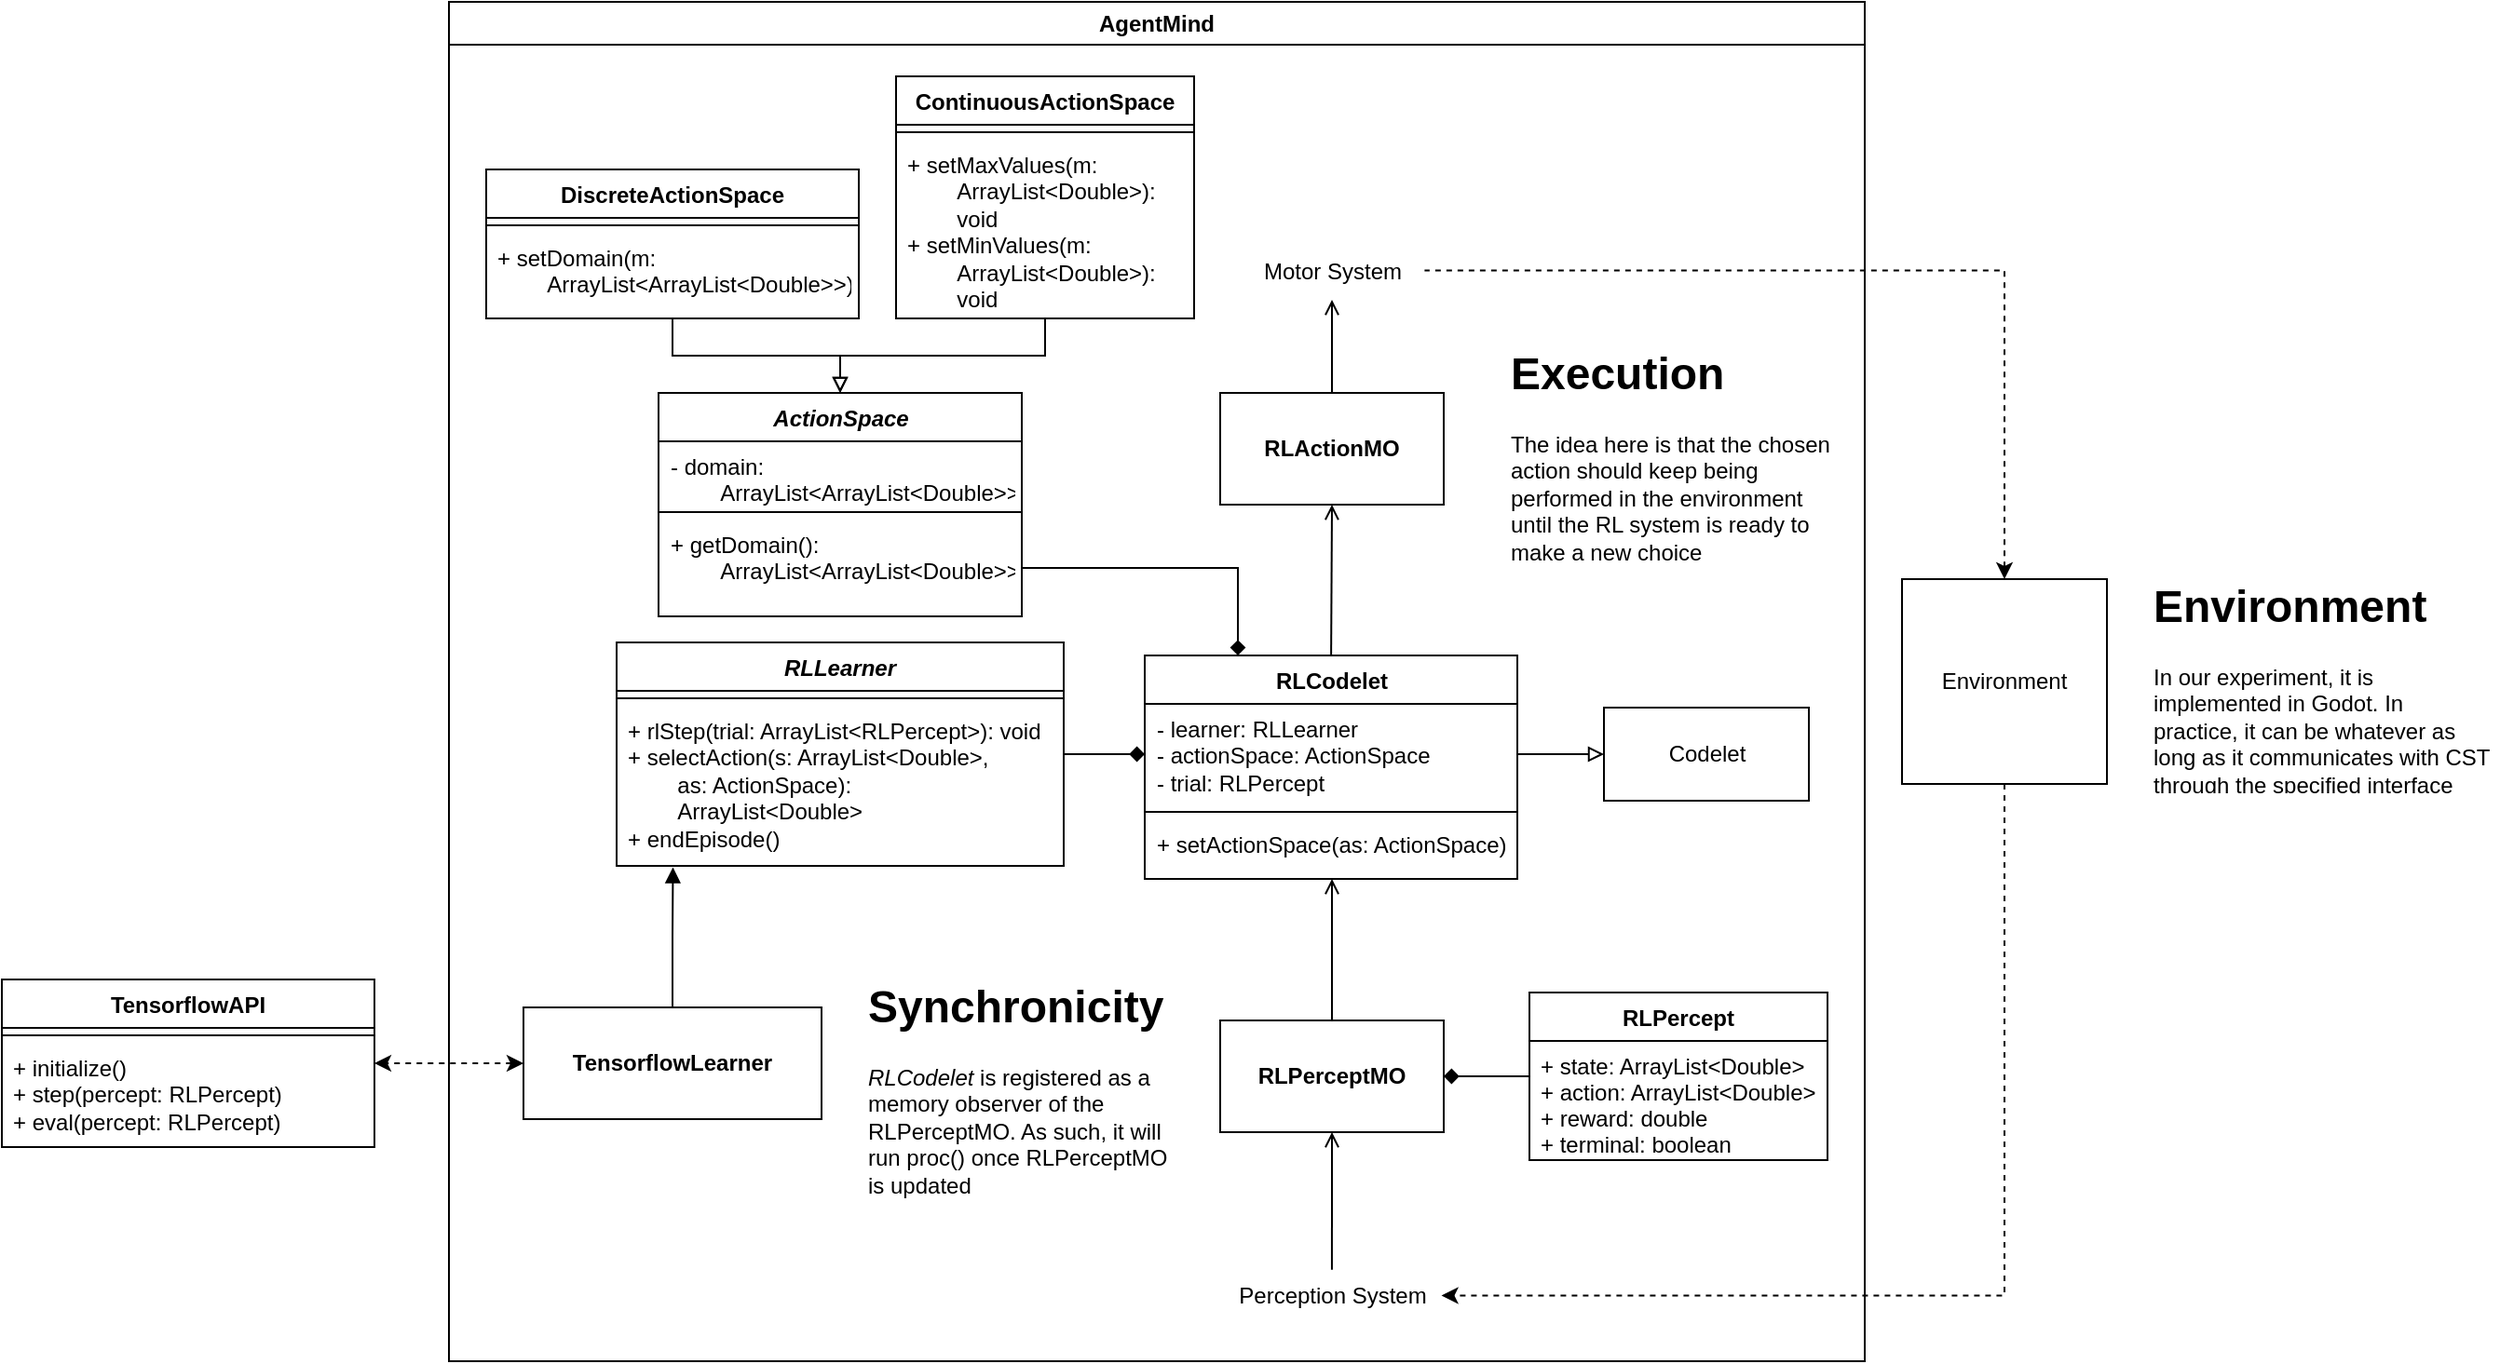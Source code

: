 <mxfile version="22.0.3" type="device" pages="2">
  <diagram name="Página-1" id="L981XZq5zodmihKbrToB">
    <mxGraphModel dx="1863" dy="1783" grid="1" gridSize="10" guides="1" tooltips="1" connect="1" arrows="1" fold="1" page="1" pageScale="1" pageWidth="827" pageHeight="1169" math="0" shadow="0">
      <root>
        <mxCell id="0" />
        <mxCell id="1" parent="0" />
        <mxCell id="3fKyfZN-HIGO_9_7wgWq-18" style="edgeStyle=orthogonalEdgeStyle;rounded=0;orthogonalLoop=1;jettySize=auto;html=1;endArrow=open;endFill=0;exitX=0.5;exitY=0;exitDx=0;exitDy=0;" parent="1" source="ftiPFikEIieNRPhFFyMl-2" target="ySceeVKdL_UXed-vuoVS-14" edge="1">
          <mxGeometry relative="1" as="geometry">
            <mxPoint x="453.5" y="296" as="targetPoint" />
            <mxPoint x="454" y="440" as="sourcePoint" />
            <Array as="points">
              <mxPoint x="454" y="360" />
              <mxPoint x="454" y="360" />
            </Array>
          </mxGeometry>
        </mxCell>
        <mxCell id="-NE6A836NCrnR8vJoupu-13" style="edgeStyle=orthogonalEdgeStyle;rounded=0;orthogonalLoop=1;jettySize=auto;html=1;endArrow=none;endFill=0;startArrow=open;startFill=0;entryX=0.504;entryY=0.03;entryDx=0;entryDy=0;entryPerimeter=0;exitX=0.5;exitY=1;exitDx=0;exitDy=0;" parent="1" source="ftiPFikEIieNRPhFFyMl-2" target="-NE6A836NCrnR8vJoupu-24" edge="1">
          <mxGeometry relative="1" as="geometry">
            <mxPoint x="454" y="590" as="targetPoint" />
            <mxPoint x="453.98" y="534" as="sourcePoint" />
          </mxGeometry>
        </mxCell>
        <mxCell id="3fKyfZN-HIGO_9_7wgWq-25" style="edgeStyle=orthogonalEdgeStyle;rounded=0;orthogonalLoop=1;jettySize=auto;html=1;exitX=0.5;exitY=0;exitDx=0;exitDy=0;entryX=0.5;entryY=1;entryDx=0;entryDy=0;endArrow=open;endFill=0;" parent="1" target="ftiPFikEIieNRPhFFyMl-8" edge="1">
          <mxGeometry relative="1" as="geometry">
            <mxPoint x="453.68" y="190" as="targetPoint" />
            <mxPoint x="453.5" y="270" as="sourcePoint" />
          </mxGeometry>
        </mxCell>
        <mxCell id="-NE6A836NCrnR8vJoupu-12" style="edgeStyle=orthogonalEdgeStyle;rounded=0;orthogonalLoop=1;jettySize=auto;html=1;endArrow=open;endFill=0;exitX=0.5;exitY=0;exitDx=0;exitDy=0;" parent="1" source="ftiPFikEIieNRPhFFyMl-8" target="-NE6A836NCrnR8vJoupu-23" edge="1">
          <mxGeometry relative="1" as="geometry">
            <mxPoint x="454" y="80" as="targetPoint" />
            <mxPoint x="454" y="110" as="sourcePoint" />
          </mxGeometry>
        </mxCell>
        <mxCell id="3fKyfZN-HIGO_9_7wgWq-32" style="edgeStyle=orthogonalEdgeStyle;rounded=0;orthogonalLoop=1;jettySize=auto;html=1;entryX=1;entryY=0.5;entryDx=0;entryDy=0;endArrow=diamond;endFill=1;" parent="1" source="3fKyfZN-HIGO_9_7wgWq-27" target="ftiPFikEIieNRPhFFyMl-2" edge="1">
          <mxGeometry relative="1" as="geometry">
            <mxPoint x="534" y="479" as="targetPoint" />
          </mxGeometry>
        </mxCell>
        <mxCell id="3fKyfZN-HIGO_9_7wgWq-27" value="RLPercept" style="swimlane;fontStyle=1;childLayout=stackLayout;horizontal=1;startSize=26;fillColor=none;horizontalStack=0;resizeParent=1;resizeParentMax=0;resizeLast=0;collapsible=1;marginBottom=0;" parent="1" vertex="1">
          <mxGeometry x="560" y="442" width="160" height="90" as="geometry" />
        </mxCell>
        <mxCell id="3fKyfZN-HIGO_9_7wgWq-28" value="+ state: ArrayList&lt;Double&gt;&#xa;+ action: ArrayList&lt;Double&gt;&#xa;+ reward: double&#xa;+ terminal: boolean&#xa;" style="text;strokeColor=none;fillColor=none;align=left;verticalAlign=top;spacingLeft=4;spacingRight=4;overflow=hidden;rotatable=0;points=[[0,0.5],[1,0.5]];portConstraint=eastwest;" parent="3fKyfZN-HIGO_9_7wgWq-27" vertex="1">
          <mxGeometry y="26" width="160" height="64" as="geometry" />
        </mxCell>
        <mxCell id="3fKyfZN-HIGO_9_7wgWq-37" value="&lt;div&gt;Codelet&lt;/div&gt;" style="html=1;" parent="1" vertex="1">
          <mxGeometry x="600" y="289" width="110" height="50" as="geometry" />
        </mxCell>
        <mxCell id="-NE6A836NCrnR8vJoupu-1" style="edgeStyle=orthogonalEdgeStyle;rounded=0;orthogonalLoop=1;jettySize=auto;html=1;entryX=0;entryY=0.5;entryDx=0;entryDy=0;endArrow=block;endFill=0;" parent="1" source="ySceeVKdL_UXed-vuoVS-12" target="3fKyfZN-HIGO_9_7wgWq-37" edge="1">
          <mxGeometry relative="1" as="geometry">
            <mxPoint x="541.5" y="323" as="sourcePoint" />
          </mxGeometry>
        </mxCell>
        <mxCell id="-NE6A836NCrnR8vJoupu-23" value="Motor System" style="text;html=1;align=center;verticalAlign=middle;resizable=0;points=[];autosize=1;strokeColor=none;fillColor=none;" parent="1" vertex="1">
          <mxGeometry x="404" y="40" width="100" height="30" as="geometry" />
        </mxCell>
        <mxCell id="-NE6A836NCrnR8vJoupu-24" value="&lt;div&gt;Perception System&lt;/div&gt;" style="text;html=1;align=center;verticalAlign=middle;resizable=0;points=[];autosize=1;strokeColor=none;fillColor=none;" parent="1" vertex="1">
          <mxGeometry x="393.5" y="590" width="120" height="30" as="geometry" />
        </mxCell>
        <mxCell id="ftiPFikEIieNRPhFFyMl-2" value="&lt;b&gt;RLPerceptMO&lt;/b&gt;" style="rounded=0;whiteSpace=wrap;html=1;" parent="1" vertex="1">
          <mxGeometry x="394" y="457" width="120" height="60" as="geometry" />
        </mxCell>
        <mxCell id="ftiPFikEIieNRPhFFyMl-8" value="&lt;b&gt;RLActionMO&lt;/b&gt;" style="rounded=0;whiteSpace=wrap;html=1;" parent="1" vertex="1">
          <mxGeometry x="394" y="120" width="120" height="60" as="geometry" />
        </mxCell>
        <mxCell id="ySceeVKdL_UXed-vuoVS-10" style="edgeStyle=orthogonalEdgeStyle;rounded=0;orthogonalLoop=1;jettySize=auto;html=1;endArrow=diamond;endFill=1;" parent="1" source="ySceeVKdL_UXed-vuoVS-6" target="ySceeVKdL_UXed-vuoVS-12" edge="1">
          <mxGeometry relative="1" as="geometry">
            <mxPoint x="365.5" y="323" as="targetPoint" />
          </mxGeometry>
        </mxCell>
        <mxCell id="ySceeVKdL_UXed-vuoVS-6" value="&lt;i&gt;RLLearner&lt;/i&gt;" style="swimlane;fontStyle=1;align=center;verticalAlign=top;childLayout=stackLayout;horizontal=1;startSize=26;horizontalStack=0;resizeParent=1;resizeParentMax=0;resizeLast=0;collapsible=1;marginBottom=0;whiteSpace=wrap;html=1;" parent="1" vertex="1">
          <mxGeometry x="70" y="254" width="240" height="120" as="geometry" />
        </mxCell>
        <mxCell id="ySceeVKdL_UXed-vuoVS-8" value="" style="line;strokeWidth=1;fillColor=none;align=left;verticalAlign=middle;spacingTop=-1;spacingLeft=3;spacingRight=3;rotatable=0;labelPosition=right;points=[];portConstraint=eastwest;strokeColor=inherit;" parent="ySceeVKdL_UXed-vuoVS-6" vertex="1">
          <mxGeometry y="26" width="240" height="8" as="geometry" />
        </mxCell>
        <mxCell id="ySceeVKdL_UXed-vuoVS-9" value="+ rlStep(trial: ArrayList&amp;lt;RLPercept&amp;gt;): void&lt;br&gt;+ selectAction(s: ArrayList&amp;lt;Double&amp;gt;, &lt;br&gt;&lt;span style=&quot;white-space: pre;&quot;&gt;&#x9;&lt;/span&gt;as: ActionSpace): &lt;span style=&quot;white-space: pre;&quot;&gt;&#x9;&lt;/span&gt;ArrayList&amp;lt;Double&amp;gt;&lt;br&gt;+ endEpisode()" style="text;strokeColor=none;fillColor=none;align=left;verticalAlign=top;spacingLeft=4;spacingRight=4;overflow=hidden;rotatable=0;points=[[0,0.5],[1,0.5]];portConstraint=eastwest;whiteSpace=wrap;html=1;" parent="ySceeVKdL_UXed-vuoVS-6" vertex="1">
          <mxGeometry y="34" width="240" height="86" as="geometry" />
        </mxCell>
        <mxCell id="ySceeVKdL_UXed-vuoVS-11" value="RLCodelet" style="swimlane;fontStyle=1;align=center;verticalAlign=top;childLayout=stackLayout;horizontal=1;startSize=26;horizontalStack=0;resizeParent=1;resizeParentMax=0;resizeLast=0;collapsible=1;marginBottom=0;whiteSpace=wrap;html=1;" parent="1" vertex="1">
          <mxGeometry x="353.5" y="261" width="200" height="120" as="geometry" />
        </mxCell>
        <mxCell id="ySceeVKdL_UXed-vuoVS-12" value="- learner: RLLearner&lt;br&gt;- actionSpace: ActionSpace&lt;br&gt;- trial: RLPercept" style="text;strokeColor=none;fillColor=none;align=left;verticalAlign=top;spacingLeft=4;spacingRight=4;overflow=hidden;rotatable=0;points=[[0,0.5],[1,0.5]];portConstraint=eastwest;whiteSpace=wrap;html=1;" parent="ySceeVKdL_UXed-vuoVS-11" vertex="1">
          <mxGeometry y="26" width="200" height="54" as="geometry" />
        </mxCell>
        <mxCell id="ySceeVKdL_UXed-vuoVS-13" value="" style="line;strokeWidth=1;fillColor=none;align=left;verticalAlign=middle;spacingTop=-1;spacingLeft=3;spacingRight=3;rotatable=0;labelPosition=right;points=[];portConstraint=eastwest;strokeColor=inherit;" parent="ySceeVKdL_UXed-vuoVS-11" vertex="1">
          <mxGeometry y="80" width="200" height="8" as="geometry" />
        </mxCell>
        <mxCell id="ySceeVKdL_UXed-vuoVS-14" value="+ setActionSpace(as: ActionSpace)" style="text;strokeColor=none;fillColor=none;align=left;verticalAlign=top;spacingLeft=4;spacingRight=4;overflow=hidden;rotatable=0;points=[[0,0.5],[1,0.5]];portConstraint=eastwest;whiteSpace=wrap;html=1;" parent="ySceeVKdL_UXed-vuoVS-11" vertex="1">
          <mxGeometry y="88" width="200" height="32" as="geometry" />
        </mxCell>
        <mxCell id="ySceeVKdL_UXed-vuoVS-17" value="&lt;i&gt;ActionSpace&lt;br&gt;&lt;/i&gt;" style="swimlane;fontStyle=1;align=center;verticalAlign=top;childLayout=stackLayout;horizontal=1;startSize=26;horizontalStack=0;resizeParent=1;resizeParentMax=0;resizeLast=0;collapsible=1;marginBottom=0;whiteSpace=wrap;html=1;" parent="1" vertex="1">
          <mxGeometry x="92.5" y="120" width="195" height="120" as="geometry" />
        </mxCell>
        <mxCell id="ySceeVKdL_UXed-vuoVS-18" value="- domain: &lt;span style=&quot;white-space: pre;&quot;&gt;&#x9;&lt;/span&gt;ArrayList&amp;lt;ArrayList&amp;lt;Double&amp;gt;&amp;gt;&lt;br&gt;- size: int" style="text;strokeColor=none;fillColor=none;align=left;verticalAlign=top;spacingLeft=4;spacingRight=4;overflow=hidden;rotatable=0;points=[[0,0.5],[1,0.5]];portConstraint=eastwest;whiteSpace=wrap;html=1;" parent="ySceeVKdL_UXed-vuoVS-17" vertex="1">
          <mxGeometry y="26" width="195" height="34" as="geometry" />
        </mxCell>
        <mxCell id="ySceeVKdL_UXed-vuoVS-19" value="" style="line;strokeWidth=1;fillColor=none;align=left;verticalAlign=middle;spacingTop=-1;spacingLeft=3;spacingRight=3;rotatable=0;labelPosition=right;points=[];portConstraint=eastwest;strokeColor=inherit;" parent="ySceeVKdL_UXed-vuoVS-17" vertex="1">
          <mxGeometry y="60" width="195" height="8" as="geometry" />
        </mxCell>
        <mxCell id="ySceeVKdL_UXed-vuoVS-20" value="+ getDomain(): &lt;span style=&quot;white-space: pre;&quot;&gt;&#x9;&lt;/span&gt;ArrayList&amp;lt;ArrayList&amp;lt;Double&amp;gt;&amp;gt;" style="text;strokeColor=none;fillColor=none;align=left;verticalAlign=top;spacingLeft=4;spacingRight=4;overflow=hidden;rotatable=0;points=[[0,0.5],[1,0.5]];portConstraint=eastwest;whiteSpace=wrap;html=1;" parent="ySceeVKdL_UXed-vuoVS-17" vertex="1">
          <mxGeometry y="68" width="195" height="52" as="geometry" />
        </mxCell>
        <mxCell id="ySceeVKdL_UXed-vuoVS-29" style="edgeStyle=orthogonalEdgeStyle;rounded=0;orthogonalLoop=1;jettySize=auto;html=1;endArrow=block;endFill=0;" parent="1" source="ySceeVKdL_UXed-vuoVS-21" target="ySceeVKdL_UXed-vuoVS-17" edge="1">
          <mxGeometry relative="1" as="geometry" />
        </mxCell>
        <mxCell id="ySceeVKdL_UXed-vuoVS-21" value="ContinuousActionSpace" style="swimlane;fontStyle=1;align=center;verticalAlign=top;childLayout=stackLayout;horizontal=1;startSize=26;horizontalStack=0;resizeParent=1;resizeParentMax=0;resizeLast=0;collapsible=1;marginBottom=0;whiteSpace=wrap;html=1;" parent="1" vertex="1">
          <mxGeometry x="220" y="-50" width="160" height="130" as="geometry" />
        </mxCell>
        <mxCell id="ySceeVKdL_UXed-vuoVS-23" value="" style="line;strokeWidth=1;fillColor=none;align=left;verticalAlign=middle;spacingTop=-1;spacingLeft=3;spacingRight=3;rotatable=0;labelPosition=right;points=[];portConstraint=eastwest;strokeColor=inherit;" parent="ySceeVKdL_UXed-vuoVS-21" vertex="1">
          <mxGeometry y="26" width="160" height="8" as="geometry" />
        </mxCell>
        <mxCell id="ySceeVKdL_UXed-vuoVS-24" value="+ setMaxValues(m: &lt;span style=&quot;white-space: pre;&quot;&gt;&#x9;&lt;/span&gt;ArrayList&amp;lt;Double&amp;gt;):&lt;br&gt;&lt;span style=&quot;white-space: pre;&quot;&gt;&#x9;&lt;/span&gt;void&lt;br&gt;+ setMinValues(m:&lt;br&gt;&lt;span style=&quot;white-space: pre;&quot;&gt;&#x9;&lt;/span&gt;ArrayList&amp;lt;Double&amp;gt;):&lt;br&gt;&lt;span style=&quot;white-space: pre;&quot;&gt;&#x9;&lt;/span&gt;void" style="text;strokeColor=none;fillColor=none;align=left;verticalAlign=top;spacingLeft=4;spacingRight=4;overflow=hidden;rotatable=0;points=[[0,0.5],[1,0.5]];portConstraint=eastwest;whiteSpace=wrap;html=1;" parent="ySceeVKdL_UXed-vuoVS-21" vertex="1">
          <mxGeometry y="34" width="160" height="96" as="geometry" />
        </mxCell>
        <mxCell id="ySceeVKdL_UXed-vuoVS-28" style="edgeStyle=orthogonalEdgeStyle;rounded=0;orthogonalLoop=1;jettySize=auto;html=1;entryX=0.5;entryY=0;entryDx=0;entryDy=0;endArrow=block;endFill=0;" parent="1" source="ySceeVKdL_UXed-vuoVS-25" target="ySceeVKdL_UXed-vuoVS-17" edge="1">
          <mxGeometry relative="1" as="geometry" />
        </mxCell>
        <mxCell id="ySceeVKdL_UXed-vuoVS-25" value="DiscreteActionSpace" style="swimlane;fontStyle=1;align=center;verticalAlign=top;childLayout=stackLayout;horizontal=1;startSize=26;horizontalStack=0;resizeParent=1;resizeParentMax=0;resizeLast=0;collapsible=1;marginBottom=0;whiteSpace=wrap;html=1;" parent="1" vertex="1">
          <mxGeometry width="200" height="80" as="geometry" />
        </mxCell>
        <mxCell id="ySceeVKdL_UXed-vuoVS-26" value="" style="line;strokeWidth=1;fillColor=none;align=left;verticalAlign=middle;spacingTop=-1;spacingLeft=3;spacingRight=3;rotatable=0;labelPosition=right;points=[];portConstraint=eastwest;strokeColor=inherit;" parent="ySceeVKdL_UXed-vuoVS-25" vertex="1">
          <mxGeometry y="26" width="200" height="8" as="geometry" />
        </mxCell>
        <mxCell id="ySceeVKdL_UXed-vuoVS-27" value="+ setDomain(m: &lt;span style=&quot;white-space: pre;&quot;&gt;&#x9;&lt;/span&gt;ArrayList&amp;lt;ArrayList&amp;lt;Double&amp;gt;&amp;gt;)" style="text;strokeColor=none;fillColor=none;align=left;verticalAlign=top;spacingLeft=4;spacingRight=4;overflow=hidden;rotatable=0;points=[[0,0.5],[1,0.5]];portConstraint=eastwest;whiteSpace=wrap;html=1;" parent="ySceeVKdL_UXed-vuoVS-25" vertex="1">
          <mxGeometry y="34" width="200" height="46" as="geometry" />
        </mxCell>
        <mxCell id="ySceeVKdL_UXed-vuoVS-30" style="edgeStyle=orthogonalEdgeStyle;rounded=0;orthogonalLoop=1;jettySize=auto;html=1;entryX=0.25;entryY=0;entryDx=0;entryDy=0;endArrow=diamond;endFill=1;" parent="1" source="ySceeVKdL_UXed-vuoVS-20" target="ySceeVKdL_UXed-vuoVS-11" edge="1">
          <mxGeometry relative="1" as="geometry" />
        </mxCell>
        <mxCell id="29HbRJZK24xHVCOGVFIw-1" value="AgentMind" style="swimlane;whiteSpace=wrap;html=1;" parent="1" vertex="1">
          <mxGeometry x="-20" y="-90" width="760" height="730" as="geometry" />
        </mxCell>
        <mxCell id="oXIEZwQkRcJTD2ducp0V-1" value="&lt;h1&gt;Synchronicity&lt;/h1&gt;&lt;div&gt;&lt;i&gt;RLCodelet &lt;/i&gt;is registered as a memory observer of the RLPerceptMO. As such, it will run proc() once RLPerceptMO is updated&lt;/div&gt;" style="text;html=1;strokeColor=none;fillColor=none;spacing=5;spacingTop=-20;whiteSpace=wrap;overflow=hidden;rounded=0;" parent="29HbRJZK24xHVCOGVFIw-1" vertex="1">
          <mxGeometry x="220" y="520" width="170" height="140" as="geometry" />
        </mxCell>
        <mxCell id="oXIEZwQkRcJTD2ducp0V-2" value="&lt;h1&gt;Execution&lt;br&gt;&lt;/h1&gt;&lt;p&gt;The idea here is that the chosen action should keep being performed in the environment until the RL system is ready to make a new choice&lt;br&gt;&lt;/p&gt;" style="text;html=1;strokeColor=none;fillColor=none;spacing=5;spacingTop=-20;whiteSpace=wrap;overflow=hidden;rounded=0;" parent="29HbRJZK24xHVCOGVFIw-1" vertex="1">
          <mxGeometry x="565" y="180" width="190" height="130" as="geometry" />
        </mxCell>
        <mxCell id="29HbRJZK24xHVCOGVFIw-18" value="&lt;b&gt;TensorflowLearner&lt;br&gt;&lt;/b&gt;" style="rounded=0;whiteSpace=wrap;html=1;" parent="29HbRJZK24xHVCOGVFIw-1" vertex="1">
          <mxGeometry x="40" y="540" width="160" height="60" as="geometry" />
        </mxCell>
        <mxCell id="29HbRJZK24xHVCOGVFIw-12" value="Environment" style="whiteSpace=wrap;html=1;aspect=fixed;" parent="1" vertex="1">
          <mxGeometry x="760" y="220" width="110" height="110" as="geometry" />
        </mxCell>
        <mxCell id="29HbRJZK24xHVCOGVFIw-14" style="edgeStyle=orthogonalEdgeStyle;rounded=0;orthogonalLoop=1;jettySize=auto;html=1;exitX=0.5;exitY=1;exitDx=0;exitDy=0;startArrow=none;startFill=0;endArrow=classic;endFill=1;dashed=1;entryX=0.994;entryY=0.491;entryDx=0;entryDy=0;entryPerimeter=0;" parent="1" source="29HbRJZK24xHVCOGVFIw-12" target="-NE6A836NCrnR8vJoupu-24" edge="1">
          <mxGeometry relative="1" as="geometry">
            <mxPoint x="790" y="320" as="targetPoint" />
          </mxGeometry>
        </mxCell>
        <mxCell id="29HbRJZK24xHVCOGVFIw-19" style="edgeStyle=orthogonalEdgeStyle;rounded=0;orthogonalLoop=1;jettySize=auto;html=1;entryX=0.126;entryY=1.009;entryDx=0;entryDy=0;entryPerimeter=0;endArrow=block;endFill=1;" parent="1" source="29HbRJZK24xHVCOGVFIw-18" target="ySceeVKdL_UXed-vuoVS-9" edge="1">
          <mxGeometry relative="1" as="geometry" />
        </mxCell>
        <mxCell id="29HbRJZK24xHVCOGVFIw-20" value="&lt;h1&gt;Environment&lt;/h1&gt;&lt;div&gt;In our experiment, it is implemented in Godot. In practice, it can be whatever as long as it communicates with CST through the specified interface&lt;/div&gt;" style="text;html=1;strokeColor=none;fillColor=none;spacing=5;spacingTop=-20;whiteSpace=wrap;overflow=hidden;rounded=0;" parent="1" vertex="1">
          <mxGeometry x="890" y="215" width="190" height="120" as="geometry" />
        </mxCell>
        <mxCell id="29HbRJZK24xHVCOGVFIw-24" value="TensorflowAPI" style="swimlane;fontStyle=1;align=center;verticalAlign=top;childLayout=stackLayout;horizontal=1;startSize=26;horizontalStack=0;resizeParent=1;resizeParentMax=0;resizeLast=0;collapsible=1;marginBottom=0;whiteSpace=wrap;html=1;" parent="1" vertex="1">
          <mxGeometry x="-260" y="435" width="200" height="90" as="geometry" />
        </mxCell>
        <mxCell id="29HbRJZK24xHVCOGVFIw-25" value="" style="line;strokeWidth=1;fillColor=none;align=left;verticalAlign=middle;spacingTop=-1;spacingLeft=3;spacingRight=3;rotatable=0;labelPosition=right;points=[];portConstraint=eastwest;strokeColor=inherit;" parent="29HbRJZK24xHVCOGVFIw-24" vertex="1">
          <mxGeometry y="26" width="200" height="8" as="geometry" />
        </mxCell>
        <mxCell id="29HbRJZK24xHVCOGVFIw-26" value="+ initialize()&lt;br&gt;+ step(percept: RLPercept)&lt;br&gt;+ eval(percept: RLPercept)" style="text;strokeColor=none;fillColor=none;align=left;verticalAlign=top;spacingLeft=4;spacingRight=4;overflow=hidden;rotatable=0;points=[[0,0.5],[1,0.5]];portConstraint=eastwest;whiteSpace=wrap;html=1;" parent="29HbRJZK24xHVCOGVFIw-24" vertex="1">
          <mxGeometry y="34" width="200" height="56" as="geometry" />
        </mxCell>
        <mxCell id="29HbRJZK24xHVCOGVFIw-29" style="edgeStyle=orthogonalEdgeStyle;rounded=0;orthogonalLoop=1;jettySize=auto;html=1;exitX=0;exitY=0.5;exitDx=0;exitDy=0;dashed=1;startArrow=classic;startFill=1;" parent="1" source="29HbRJZK24xHVCOGVFIw-18" edge="1">
          <mxGeometry relative="1" as="geometry">
            <mxPoint x="-60" y="480" as="targetPoint" />
          </mxGeometry>
        </mxCell>
        <mxCell id="-_geianzP1pcsctmyrP5-1" style="edgeStyle=orthogonalEdgeStyle;rounded=0;orthogonalLoop=1;jettySize=auto;html=1;exitX=0.5;exitY=0;exitDx=0;exitDy=0;startArrow=classic;startFill=1;endArrow=none;endFill=0;dashed=1;entryX=0.997;entryY=0.473;entryDx=0;entryDy=0;entryPerimeter=0;" edge="1" parent="1" source="29HbRJZK24xHVCOGVFIw-12" target="-NE6A836NCrnR8vJoupu-23">
          <mxGeometry relative="1" as="geometry">
            <mxPoint x="825" y="340" as="sourcePoint" />
            <mxPoint x="523" y="615" as="targetPoint" />
          </mxGeometry>
        </mxCell>
      </root>
    </mxGraphModel>
  </diagram>
  <diagram id="jNzsKrDi7J3aRFVOfmJm" name="Página-2">
    <mxGraphModel dx="714" dy="423" grid="1" gridSize="10" guides="1" tooltips="1" connect="1" arrows="1" fold="1" page="1" pageScale="1" pageWidth="827" pageHeight="1169" math="0" shadow="0">
      <root>
        <mxCell id="0" />
        <mxCell id="1" parent="0" />
        <mxCell id="nAjQaHbwlxGQj71_N0Ab-5" style="edgeStyle=orthogonalEdgeStyle;rounded=0;orthogonalLoop=1;jettySize=auto;html=1;entryX=0.5;entryY=1;entryDx=0;entryDy=0;endArrow=open;endFill=0;" edge="1" parent="1" source="nAjQaHbwlxGQj71_N0Ab-1" target="nAjQaHbwlxGQj71_N0Ab-3">
          <mxGeometry relative="1" as="geometry" />
        </mxCell>
        <mxCell id="nAjQaHbwlxGQj71_N0Ab-7" style="edgeStyle=orthogonalEdgeStyle;rounded=0;orthogonalLoop=1;jettySize=auto;html=1;exitX=0;exitY=0.25;exitDx=0;exitDy=0;entryX=0;entryY=0.5;entryDx=0;entryDy=0;curved=1;fillColor=#e51400;strokeColor=#B20000;" edge="1" parent="1" source="nAjQaHbwlxGQj71_N0Ab-1" target="nAjQaHbwlxGQj71_N0Ab-3">
          <mxGeometry relative="1" as="geometry" />
        </mxCell>
        <mxCell id="nAjQaHbwlxGQj71_N0Ab-8" value="MemoryObserver" style="edgeLabel;html=1;align=center;verticalAlign=middle;resizable=0;points=[];fontColor=#FF6666;" vertex="1" connectable="0" parent="nAjQaHbwlxGQj71_N0Ab-7">
          <mxGeometry x="0.249" y="1" relative="1" as="geometry">
            <mxPoint x="-49" y="121" as="offset" />
          </mxGeometry>
        </mxCell>
        <mxCell id="nAjQaHbwlxGQj71_N0Ab-1" value="RLCodelet" style="rounded=0;whiteSpace=wrap;html=1;" vertex="1" parent="1">
          <mxGeometry x="280" y="210" width="100" height="50" as="geometry" />
        </mxCell>
        <mxCell id="nAjQaHbwlxGQj71_N0Ab-4" style="edgeStyle=orthogonalEdgeStyle;rounded=0;orthogonalLoop=1;jettySize=auto;html=1;entryX=0.5;entryY=1;entryDx=0;entryDy=0;endArrow=open;endFill=0;" edge="1" parent="1" source="nAjQaHbwlxGQj71_N0Ab-2" target="nAjQaHbwlxGQj71_N0Ab-1">
          <mxGeometry relative="1" as="geometry" />
        </mxCell>
        <mxCell id="nAjQaHbwlxGQj71_N0Ab-6" style="edgeStyle=orthogonalEdgeStyle;rounded=0;orthogonalLoop=1;jettySize=auto;html=1;entryX=0;entryY=0.75;entryDx=0;entryDy=0;exitX=0;exitY=0.5;exitDx=0;exitDy=0;curved=1;fillColor=#e51400;strokeColor=#B20000;" edge="1" parent="1" source="nAjQaHbwlxGQj71_N0Ab-2" target="nAjQaHbwlxGQj71_N0Ab-1">
          <mxGeometry relative="1" as="geometry" />
        </mxCell>
        <mxCell id="nAjQaHbwlxGQj71_N0Ab-2" value="Percept" style="ellipse;whiteSpace=wrap;html=1;" vertex="1" parent="1">
          <mxGeometry x="280" y="300" width="100" height="50" as="geometry" />
        </mxCell>
        <mxCell id="nAjQaHbwlxGQj71_N0Ab-3" value="Action" style="ellipse;whiteSpace=wrap;html=1;" vertex="1" parent="1">
          <mxGeometry x="280" y="120" width="100" height="50" as="geometry" />
        </mxCell>
        <mxCell id="nAjQaHbwlxGQj71_N0Ab-9" value="State,&lt;br&gt;Reward,&lt;br&gt;Terminal" style="text;html=1;align=left;verticalAlign=middle;resizable=0;points=[];autosize=1;strokeColor=none;fillColor=none;" vertex="1" parent="1">
          <mxGeometry x="395" y="293" width="70" height="60" as="geometry" />
        </mxCell>
        <mxCell id="nAjQaHbwlxGQj71_N0Ab-10" value="Actions" style="text;html=1;align=left;verticalAlign=middle;resizable=0;points=[];autosize=1;strokeColor=none;fillColor=none;" vertex="1" parent="1">
          <mxGeometry x="395" y="130" width="60" height="30" as="geometry" />
        </mxCell>
        <mxCell id="nAjQaHbwlxGQj71_N0Ab-13" style="edgeStyle=orthogonalEdgeStyle;rounded=0;orthogonalLoop=1;jettySize=auto;html=1;entryX=1;entryY=0.5;entryDx=0;entryDy=0;endArrow=diamond;endFill=1;" edge="1" parent="1" source="nAjQaHbwlxGQj71_N0Ab-12" target="nAjQaHbwlxGQj71_N0Ab-1">
          <mxGeometry relative="1" as="geometry" />
        </mxCell>
        <mxCell id="nAjQaHbwlxGQj71_N0Ab-12" value="Learner" style="rounded=0;whiteSpace=wrap;html=1;" vertex="1" parent="1">
          <mxGeometry x="414" y="217.5" width="70" height="35" as="geometry" />
        </mxCell>
      </root>
    </mxGraphModel>
  </diagram>
</mxfile>
